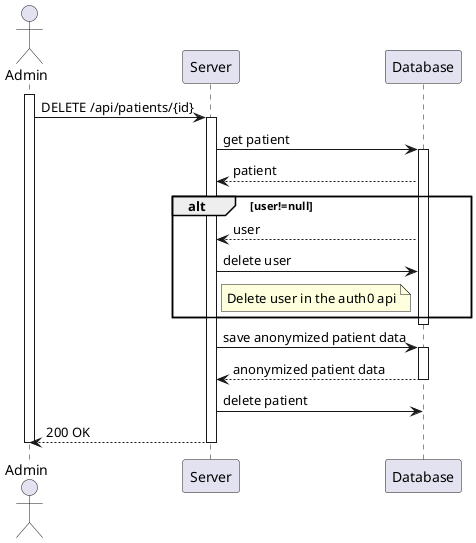 @startuml process-view

actor "Admin" as adm
participant "Server" as srv
participant "Database" as db

activate adm
    adm -> srv : DELETE /api/patients/{id}
    activate srv
        srv -> db : get patient
        activate db
            db --> srv : patient
        alt user!=null
                db --> srv : user
                srv -> db : delete user
                Note  right of srv: Delete user in the auth0 api
        end alt
        deactivate db
        srv -> db : save anonymized patient data

        activate db

            db --> srv : anonymized patient data

        deactivate db
        srv -> db : delete patient
        srv --> adm : 200 OK
    deactivate srv
deactivate adm

@enduml